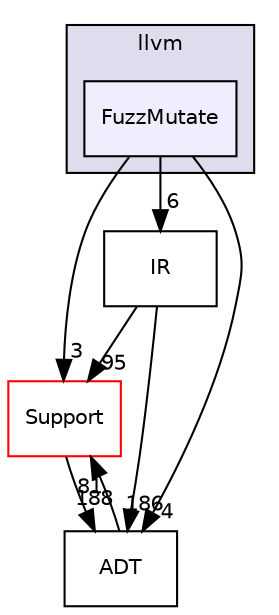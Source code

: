 digraph "include/llvm/FuzzMutate" {
  bgcolor=transparent;
  compound=true
  node [ fontsize="10", fontname="Helvetica"];
  edge [ labelfontsize="10", labelfontname="Helvetica"];
  subgraph clusterdir_dcde91663b8816e1e2311938ccd8f690 {
    graph [ bgcolor="#ddddee", pencolor="black", label="llvm" fontname="Helvetica", fontsize="10", URL="dir_dcde91663b8816e1e2311938ccd8f690.html"]
  dir_8529dbbb224e7d3df2813e226dc6bf53 [shape=box, label="FuzzMutate", style="filled", fillcolor="#eeeeff", pencolor="black", URL="dir_8529dbbb224e7d3df2813e226dc6bf53.html"];
  }
  dir_c3e93f23a4a31c717998b98ce143b7c0 [shape=box label="IR" URL="dir_c3e93f23a4a31c717998b98ce143b7c0.html"];
  dir_ae1e398ac700924fa434b51c248a5531 [shape=box label="Support" color="red" URL="dir_ae1e398ac700924fa434b51c248a5531.html"];
  dir_32453792af2ba70c54e3ccae3a790d1b [shape=box label="ADT" URL="dir_32453792af2ba70c54e3ccae3a790d1b.html"];
  dir_c3e93f23a4a31c717998b98ce143b7c0->dir_ae1e398ac700924fa434b51c248a5531 [headlabel="95", labeldistance=1.5 headhref="dir_000010_000011.html"];
  dir_c3e93f23a4a31c717998b98ce143b7c0->dir_32453792af2ba70c54e3ccae3a790d1b [headlabel="186", labeldistance=1.5 headhref="dir_000010_000007.html"];
  dir_8529dbbb224e7d3df2813e226dc6bf53->dir_c3e93f23a4a31c717998b98ce143b7c0 [headlabel="6", labeldistance=1.5 headhref="dir_000272_000010.html"];
  dir_8529dbbb224e7d3df2813e226dc6bf53->dir_ae1e398ac700924fa434b51c248a5531 [headlabel="3", labeldistance=1.5 headhref="dir_000272_000011.html"];
  dir_8529dbbb224e7d3df2813e226dc6bf53->dir_32453792af2ba70c54e3ccae3a790d1b [headlabel="4", labeldistance=1.5 headhref="dir_000272_000007.html"];
  dir_ae1e398ac700924fa434b51c248a5531->dir_32453792af2ba70c54e3ccae3a790d1b [headlabel="188", labeldistance=1.5 headhref="dir_000011_000007.html"];
  dir_32453792af2ba70c54e3ccae3a790d1b->dir_ae1e398ac700924fa434b51c248a5531 [headlabel="81", labeldistance=1.5 headhref="dir_000007_000011.html"];
}
